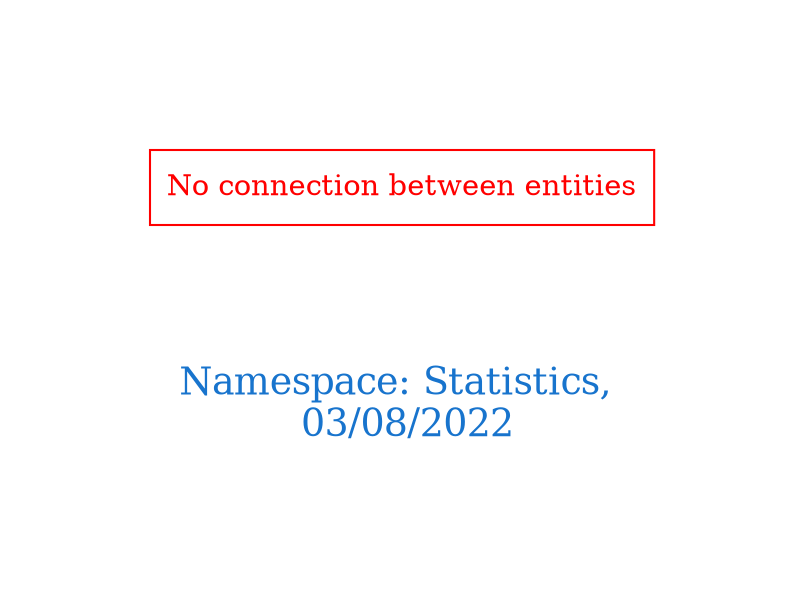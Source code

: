 digraph OGIT_ontology {
 graph [ rankdir= LR,pad=1 
fontsize = 18,
fontcolor= dodgerblue3,label = "\n\n\nNamespace: Statistics, \n 03/08/2022"];
node[shape=polygon];
edge [  color="gray81"];

"No connection between entities" [fontcolor = "red",color="red", shape="polygon"]
}
